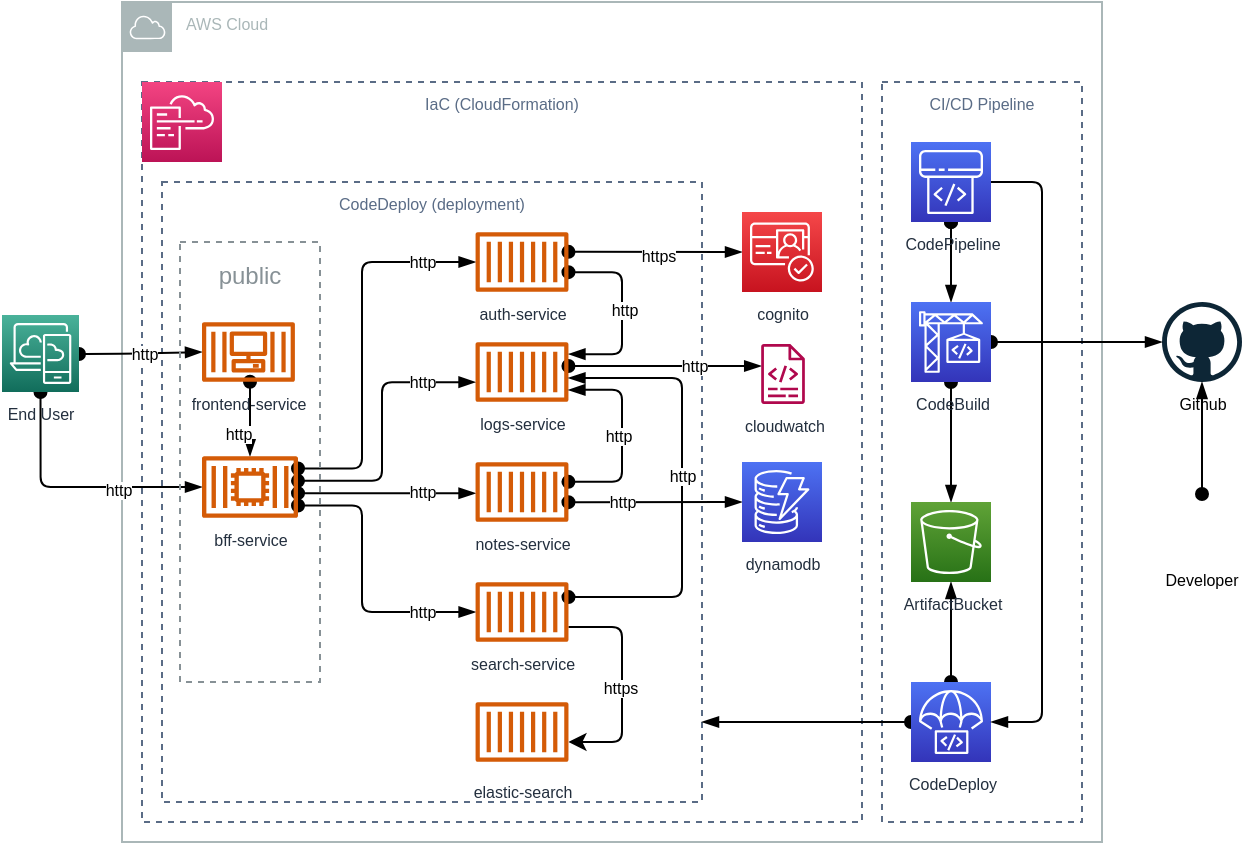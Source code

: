 <mxfile>
    <diagram name="Architecture" id="ViDdVU3fCNW2upOSIPjm">
        <mxGraphModel dx="446" dy="534" grid="1" gridSize="10" guides="1" tooltips="1" connect="1" arrows="1" fold="1" page="1" pageScale="1" pageWidth="827" pageHeight="1169" math="0" shadow="0">
            <root>
                <mxCell id="0"/>
                <mxCell id="1" parent="0"/>
                <mxCell id="VNNkjWeVyXdIB6SSBeoQ-76" value="AWS Cloud" style="sketch=0;outlineConnect=0;gradientColor=none;html=1;whiteSpace=wrap;fontSize=8;fontStyle=0;shape=mxgraph.aws4.group;grIcon=mxgraph.aws4.group_aws_cloud;strokeColor=#AAB7B8;fillColor=none;verticalAlign=top;align=left;spacingLeft=30;fontColor=#AAB7B8;dashed=0;fontFamily=Helvetica;" parent="1" vertex="1">
                    <mxGeometry x="340" y="230" width="490" height="420" as="geometry"/>
                </mxCell>
                <mxCell id="VNNkjWeVyXdIB6SSBeoQ-75" value="CI/CD Pipeline" style="fillColor=none;strokeColor=#5A6C86;dashed=1;verticalAlign=top;fontStyle=0;fontColor=#5A6C86;fontFamily=Helvetica;fontSize=8;" parent="1" vertex="1">
                    <mxGeometry x="720" y="270" width="100" height="370" as="geometry"/>
                </mxCell>
                <mxCell id="VNNkjWeVyXdIB6SSBeoQ-59" value="IaC (CloudFormation)" style="fillColor=none;strokeColor=#5A6C86;dashed=1;verticalAlign=top;fontStyle=0;fontColor=#5A6C86;fontFamily=Helvetica;fontSize=8;" parent="1" vertex="1">
                    <mxGeometry x="350" y="270" width="360" height="370" as="geometry"/>
                </mxCell>
                <mxCell id="VNNkjWeVyXdIB6SSBeoQ-67" value="CodeDeploy (deployment)" style="fillColor=none;strokeColor=#5A6C86;dashed=1;verticalAlign=top;fontStyle=0;fontColor=#5A6C86;fontFamily=Helvetica;fontSize=8;" parent="1" vertex="1">
                    <mxGeometry x="360" y="320" width="270" height="310" as="geometry"/>
                </mxCell>
                <mxCell id="VNNkjWeVyXdIB6SSBeoQ-16" style="edgeStyle=orthogonalEdgeStyle;shape=connector;orthogonalLoop=1;jettySize=auto;html=1;exitX=0.5;exitY=1;exitDx=0;exitDy=0;exitPerimeter=0;labelBackgroundColor=default;strokeColor=default;fontFamily=Helvetica;fontSize=8;fontColor=default;endArrow=blockThin;entryX=0;entryY=0.5;entryDx=0;entryDy=0;entryPerimeter=0;rounded=1;startArrow=oval;startFill=1;arcSize=10;endFill=1;" parent="1" source="VNNkjWeVyXdIB6SSBeoQ-1" target="VNNkjWeVyXdIB6SSBeoQ-6" edge="1">
                    <mxGeometry relative="1" as="geometry"/>
                </mxCell>
                <mxCell id="VNNkjWeVyXdIB6SSBeoQ-44" value="http" style="edgeLabel;html=1;align=center;verticalAlign=middle;resizable=0;points=[];fontSize=8;fontFamily=Helvetica;fontColor=default;" parent="VNNkjWeVyXdIB6SSBeoQ-16" vertex="1" connectable="0">
                    <mxGeometry x="0.331" y="-1" relative="1" as="geometry">
                        <mxPoint as="offset"/>
                    </mxGeometry>
                </mxCell>
                <mxCell id="VNNkjWeVyXdIB6SSBeoQ-17" style="edgeStyle=orthogonalEdgeStyle;shape=connector;rounded=1;orthogonalLoop=1;jettySize=auto;html=1;labelBackgroundColor=default;strokeColor=default;fontFamily=Helvetica;fontSize=8;fontColor=default;startArrow=oval;startFill=1;endArrow=blockThin;endFill=1;" parent="1" source="VNNkjWeVyXdIB6SSBeoQ-1" target="VNNkjWeVyXdIB6SSBeoQ-4" edge="1">
                    <mxGeometry relative="1" as="geometry"/>
                </mxCell>
                <mxCell id="VNNkjWeVyXdIB6SSBeoQ-43" value="http" style="edgeLabel;html=1;align=center;verticalAlign=middle;resizable=0;points=[];fontSize=8;fontFamily=Helvetica;fontColor=default;" parent="VNNkjWeVyXdIB6SSBeoQ-17" vertex="1" connectable="0">
                    <mxGeometry x="-0.002" y="-1" relative="1" as="geometry">
                        <mxPoint as="offset"/>
                    </mxGeometry>
                </mxCell>
                <mxCell id="VNNkjWeVyXdIB6SSBeoQ-1" value="End User" style="sketch=0;points=[[0,0,0],[0.25,0,0],[0.5,0,0],[0.75,0,0],[1,0,0],[0,1,0],[0.25,1,0],[0.5,1,0],[0.75,1,0],[1,1,0],[0,0.25,0],[0,0.5,0],[0,0.75,0],[1,0.25,0],[1,0.5,0],[1,0.75,0]];outlineConnect=0;fontColor=#232F3E;gradientColor=#4AB29A;gradientDirection=north;fillColor=#116D5B;strokeColor=#ffffff;dashed=0;verticalLabelPosition=bottom;verticalAlign=top;align=center;html=1;fontSize=8;fontStyle=0;aspect=fixed;shape=mxgraph.aws4.resourceIcon;resIcon=mxgraph.aws4.desktop_and_app_streaming;snapToPoint=1;" parent="1" vertex="1">
                    <mxGeometry x="280" y="386.5" width="38.5" height="38.5" as="geometry"/>
                </mxCell>
                <mxCell id="VNNkjWeVyXdIB6SSBeoQ-54" style="edgeStyle=orthogonalEdgeStyle;shape=connector;rounded=1;orthogonalLoop=1;jettySize=auto;html=1;labelBackgroundColor=default;strokeColor=default;fontFamily=Helvetica;fontSize=8;fontColor=default;startArrow=oval;startFill=1;endArrow=blockThin;endFill=1;entryX=0.5;entryY=0;entryDx=0;entryDy=0;entryPerimeter=0;" parent="1" source="VNNkjWeVyXdIB6SSBeoQ-4" target="VNNkjWeVyXdIB6SSBeoQ-6" edge="1">
                    <mxGeometry relative="1" as="geometry">
                        <Array as="points">
                            <mxPoint x="404" y="410"/>
                        </Array>
                    </mxGeometry>
                </mxCell>
                <mxCell id="VNNkjWeVyXdIB6SSBeoQ-55" value="http" style="edgeLabel;html=1;align=center;verticalAlign=middle;resizable=0;points=[];fontSize=8;fontFamily=Helvetica;fontColor=default;" parent="VNNkjWeVyXdIB6SSBeoQ-54" vertex="1" connectable="0">
                    <mxGeometry x="0.554" y="1" relative="1" as="geometry">
                        <mxPoint x="-7" y="-3" as="offset"/>
                    </mxGeometry>
                </mxCell>
                <mxCell id="VNNkjWeVyXdIB6SSBeoQ-4" value="frontend-service" style="sketch=0;outlineConnect=0;fontColor=#232F3E;gradientColor=none;fillColor=#D45B07;strokeColor=none;dashed=0;verticalLabelPosition=bottom;verticalAlign=top;align=center;html=1;fontSize=8;fontStyle=0;aspect=fixed;pointerEvents=1;shape=mxgraph.aws4.container_3;snapToPoint=1;" parent="1" vertex="1">
                    <mxGeometry x="380" y="390" width="46.45" height="30" as="geometry"/>
                </mxCell>
                <mxCell id="VNNkjWeVyXdIB6SSBeoQ-18" style="edgeStyle=orthogonalEdgeStyle;shape=connector;rounded=1;orthogonalLoop=1;jettySize=auto;html=1;labelBackgroundColor=default;strokeColor=default;fontFamily=Helvetica;fontSize=8;fontColor=default;startArrow=oval;startFill=1;endArrow=blockThin;endFill=1;arcSize=10;exitX=1;exitY=0.2;exitDx=0;exitDy=0;exitPerimeter=0;entryX=0;entryY=0.5;entryDx=0;entryDy=0;entryPerimeter=0;" parent="1" source="VNNkjWeVyXdIB6SSBeoQ-6" target="VNNkjWeVyXdIB6SSBeoQ-11" edge="1">
                    <mxGeometry relative="1" as="geometry">
                        <Array as="points">
                            <mxPoint x="460" y="463"/>
                            <mxPoint x="460" y="360"/>
                        </Array>
                    </mxGeometry>
                </mxCell>
                <mxCell id="VNNkjWeVyXdIB6SSBeoQ-49" value="http" style="edgeLabel;html=1;align=center;verticalAlign=middle;resizable=0;points=[];fontSize=8;fontFamily=Helvetica;fontColor=default;" parent="VNNkjWeVyXdIB6SSBeoQ-18" vertex="1" connectable="0">
                    <mxGeometry x="0.63" y="-1" relative="1" as="geometry">
                        <mxPoint x="9" y="-1" as="offset"/>
                    </mxGeometry>
                </mxCell>
                <mxCell id="VNNkjWeVyXdIB6SSBeoQ-23" style="edgeStyle=orthogonalEdgeStyle;shape=connector;rounded=1;orthogonalLoop=1;jettySize=auto;html=1;labelBackgroundColor=default;strokeColor=default;fontFamily=Helvetica;fontSize=8;fontColor=default;startArrow=oval;startFill=1;endArrow=blockThin;endFill=1;exitX=1;exitY=0.4;exitDx=0;exitDy=0;exitPerimeter=0;arcSize=10;entryX=0;entryY=0.67;entryDx=0;entryDy=0;entryPerimeter=0;" parent="1" source="VNNkjWeVyXdIB6SSBeoQ-6" target="VNNkjWeVyXdIB6SSBeoQ-19" edge="1">
                    <mxGeometry relative="1" as="geometry">
                        <Array as="points">
                            <mxPoint x="470" y="469"/>
                            <mxPoint x="470" y="420"/>
                        </Array>
                    </mxGeometry>
                </mxCell>
                <mxCell id="VNNkjWeVyXdIB6SSBeoQ-48" value="http" style="edgeLabel;html=1;align=center;verticalAlign=middle;resizable=0;points=[];fontSize=8;fontFamily=Helvetica;fontColor=default;" parent="VNNkjWeVyXdIB6SSBeoQ-23" vertex="1" connectable="0">
                    <mxGeometry x="0.59" relative="1" as="geometry">
                        <mxPoint x="1" as="offset"/>
                    </mxGeometry>
                </mxCell>
                <mxCell id="VNNkjWeVyXdIB6SSBeoQ-24" style="edgeStyle=orthogonalEdgeStyle;shape=connector;rounded=1;orthogonalLoop=1;jettySize=auto;html=1;labelBackgroundColor=default;strokeColor=default;fontFamily=Helvetica;fontSize=8;fontColor=default;startArrow=oval;startFill=1;endArrow=blockThin;endFill=1;arcSize=10;exitX=1;exitY=0.6;exitDx=0;exitDy=0;exitPerimeter=0;" parent="1" source="VNNkjWeVyXdIB6SSBeoQ-6" target="VNNkjWeVyXdIB6SSBeoQ-20" edge="1">
                    <mxGeometry relative="1" as="geometry">
                        <Array as="points">
                            <mxPoint x="470" y="476"/>
                            <mxPoint x="470" y="476"/>
                        </Array>
                    </mxGeometry>
                </mxCell>
                <mxCell id="VNNkjWeVyXdIB6SSBeoQ-47" value="http" style="edgeLabel;html=1;align=center;verticalAlign=middle;resizable=0;points=[];fontSize=8;fontFamily=Helvetica;fontColor=default;" parent="VNNkjWeVyXdIB6SSBeoQ-24" vertex="1" connectable="0">
                    <mxGeometry x="0.459" y="-1" relative="1" as="geometry">
                        <mxPoint x="-3" y="-2" as="offset"/>
                    </mxGeometry>
                </mxCell>
                <mxCell id="VNNkjWeVyXdIB6SSBeoQ-27" style="edgeStyle=orthogonalEdgeStyle;shape=connector;rounded=1;orthogonalLoop=1;jettySize=auto;html=1;exitX=1;exitY=0.8;exitDx=0;exitDy=0;exitPerimeter=0;labelBackgroundColor=default;strokeColor=default;fontFamily=Helvetica;fontSize=8;fontColor=default;startArrow=oval;startFill=1;endArrow=blockThin;endFill=1;arcSize=10;" parent="1" source="VNNkjWeVyXdIB6SSBeoQ-6" target="VNNkjWeVyXdIB6SSBeoQ-22" edge="1">
                    <mxGeometry relative="1" as="geometry">
                        <Array as="points">
                            <mxPoint x="460" y="482"/>
                            <mxPoint x="460" y="535"/>
                        </Array>
                    </mxGeometry>
                </mxCell>
                <mxCell id="VNNkjWeVyXdIB6SSBeoQ-46" value="http" style="edgeLabel;html=1;align=center;verticalAlign=middle;resizable=0;points=[];fontSize=8;fontFamily=Helvetica;fontColor=default;" parent="VNNkjWeVyXdIB6SSBeoQ-27" vertex="1" connectable="0">
                    <mxGeometry x="0.68" y="-1" relative="1" as="geometry">
                        <mxPoint x="-4" y="-1" as="offset"/>
                    </mxGeometry>
                </mxCell>
                <mxCell id="VNNkjWeVyXdIB6SSBeoQ-6" value="bff-service" style="sketch=0;outlineConnect=0;fontColor=#232F3E;gradientColor=none;fillColor=#D45B07;strokeColor=none;dashed=0;verticalLabelPosition=bottom;verticalAlign=top;align=center;html=1;fontSize=8;fontStyle=0;aspect=fixed;pointerEvents=1;shape=mxgraph.aws4.container_2;snapToPoint=1;points=[[0,0.16,0,0,0],[0,0.32,0,0,0],[0,0.52,0,0,0],[0,0.68,0,0,0],[0,0.84,0,0,0],[0.17,0,0,0,0],[0.33,0,0,0,0],[0.5,0,0,0,0],[0.67,0,0,0,0],[0.83,0,0,0,0],[1,0.2,0,0,0],[1,0.4,0,0,0],[1,0.6,0,0,0],[1,0.8,0,0,0]];" parent="1" vertex="1">
                    <mxGeometry x="380" y="457" width="48" height="31" as="geometry"/>
                </mxCell>
                <mxCell id="VNNkjWeVyXdIB6SSBeoQ-32" style="edgeStyle=orthogonalEdgeStyle;shape=connector;rounded=1;orthogonalLoop=1;jettySize=auto;html=1;labelBackgroundColor=default;strokeColor=default;fontFamily=Helvetica;fontSize=8;fontColor=default;startArrow=oval;startFill=1;endArrow=blockThin;endFill=1;arcSize=10;exitX=1;exitY=0.33;exitDx=0;exitDy=0;exitPerimeter=0;entryX=0;entryY=0.5;entryDx=0;entryDy=0;entryPerimeter=0;" parent="1" source="VNNkjWeVyXdIB6SSBeoQ-11" target="VNNkjWeVyXdIB6SSBeoQ-14" edge="1">
                    <mxGeometry relative="1" as="geometry">
                        <Array as="points">
                            <mxPoint x="650" y="355"/>
                        </Array>
                    </mxGeometry>
                </mxCell>
                <mxCell id="VNNkjWeVyXdIB6SSBeoQ-33" value="https" style="edgeLabel;html=1;align=center;verticalAlign=middle;resizable=0;points=[];fontSize=8;fontFamily=Helvetica;fontColor=default;" parent="VNNkjWeVyXdIB6SSBeoQ-32" vertex="1" connectable="0">
                    <mxGeometry x="0.028" y="-2" relative="1" as="geometry">
                        <mxPoint as="offset"/>
                    </mxGeometry>
                </mxCell>
                <mxCell id="VNNkjWeVyXdIB6SSBeoQ-36" style="edgeStyle=orthogonalEdgeStyle;shape=connector;rounded=1;orthogonalLoop=1;jettySize=auto;html=1;entryX=1;entryY=0.2;entryDx=0;entryDy=0;entryPerimeter=0;labelBackgroundColor=default;strokeColor=default;fontFamily=Helvetica;fontSize=8;fontColor=default;startArrow=oval;startFill=1;endArrow=blockThin;endFill=1;arcSize=10;exitX=1;exitY=0.67;exitDx=0;exitDy=0;exitPerimeter=0;" parent="1" source="VNNkjWeVyXdIB6SSBeoQ-11" target="VNNkjWeVyXdIB6SSBeoQ-19" edge="1">
                    <mxGeometry relative="1" as="geometry">
                        <Array as="points">
                            <mxPoint x="590" y="365"/>
                            <mxPoint x="590" y="406"/>
                        </Array>
                    </mxGeometry>
                </mxCell>
                <mxCell id="VNNkjWeVyXdIB6SSBeoQ-50" value="http" style="edgeLabel;html=1;align=center;verticalAlign=middle;resizable=0;points=[];fontSize=8;fontFamily=Helvetica;fontColor=default;" parent="VNNkjWeVyXdIB6SSBeoQ-36" vertex="1" connectable="0">
                    <mxGeometry x="-0.05" y="1" relative="1" as="geometry">
                        <mxPoint as="offset"/>
                    </mxGeometry>
                </mxCell>
                <mxCell id="VNNkjWeVyXdIB6SSBeoQ-11" value="auth-service" style="sketch=0;outlineConnect=0;fontColor=#232F3E;gradientColor=none;fillColor=#D45B07;strokeColor=none;dashed=0;verticalLabelPosition=bottom;verticalAlign=top;align=center;html=1;fontSize=8;fontStyle=0;aspect=fixed;pointerEvents=1;shape=mxgraph.aws4.container_1;points=[[0,0.17,0,0,0],[0,0.33,0,0,0],[0,0.5,0,0,0],[0,0.67,0,0,0],[0,0.83,0,0,0],[1,0.33,0,0,0],[1,0.67,0,0,0]];" parent="1" vertex="1">
                    <mxGeometry x="516.79" y="345" width="46.44" height="30" as="geometry"/>
                </mxCell>
                <mxCell id="VNNkjWeVyXdIB6SSBeoQ-14" value="cognito" style="sketch=0;points=[[0,0,0],[0.25,0,0],[0.5,0,0],[0.75,0,0],[1,0,0],[0,1,0],[0.25,1,0],[0.5,1,0],[0.75,1,0],[1,1,0],[0,0.25,0],[0,0.5,0],[0,0.75,0],[1,0.25,0],[1,0.5,0],[1,0.75,0]];outlineConnect=0;fontColor=#232F3E;gradientColor=#F54749;gradientDirection=north;fillColor=#C7131F;strokeColor=#ffffff;dashed=0;verticalLabelPosition=bottom;verticalAlign=top;align=center;html=1;fontSize=8;fontStyle=0;aspect=fixed;shape=mxgraph.aws4.resourceIcon;resIcon=mxgraph.aws4.cognito;fontFamily=Helvetica;" parent="1" vertex="1">
                    <mxGeometry x="650" y="335" width="40" height="40" as="geometry"/>
                </mxCell>
                <mxCell id="VNNkjWeVyXdIB6SSBeoQ-40" style="edgeStyle=orthogonalEdgeStyle;shape=connector;rounded=1;orthogonalLoop=1;jettySize=auto;html=1;labelBackgroundColor=default;strokeColor=default;fontFamily=Helvetica;fontSize=8;fontColor=default;startArrow=oval;startFill=1;endArrow=blockThin;endFill=1;exitX=1;exitY=0.4;exitDx=0;exitDy=0;exitPerimeter=0;arcSize=10;" parent="1" source="VNNkjWeVyXdIB6SSBeoQ-19" target="VNNkjWeVyXdIB6SSBeoQ-39" edge="1">
                    <mxGeometry relative="1" as="geometry">
                        <Array as="points">
                            <mxPoint x="670" y="412"/>
                            <mxPoint x="670" y="412"/>
                        </Array>
                    </mxGeometry>
                </mxCell>
                <mxCell id="XZUPAo8GXQ_Ro02G_9b--6" value="http" style="edgeLabel;html=1;align=center;verticalAlign=middle;resizable=0;points=[];fontSize=8;" parent="VNNkjWeVyXdIB6SSBeoQ-40" vertex="1" connectable="0">
                    <mxGeometry x="0.305" relative="1" as="geometry">
                        <mxPoint as="offset"/>
                    </mxGeometry>
                </mxCell>
                <mxCell id="VNNkjWeVyXdIB6SSBeoQ-19" value="logs-service" style="sketch=0;outlineConnect=0;fontColor=#232F3E;gradientColor=none;fillColor=#D45B07;strokeColor=none;dashed=0;verticalLabelPosition=bottom;verticalAlign=top;align=center;html=1;fontSize=8;fontStyle=0;aspect=fixed;pointerEvents=1;shape=mxgraph.aws4.container_1;fontFamily=Helvetica;points=[[0,0.33,0,0,0],[0,0.67,0,0,0],[0.99,0.2,0,0,0],[0.99,0.4,0,0,0],[0.99,0.6,0,0,0],[0.99,0.8,0,0,0]];" parent="1" vertex="1">
                    <mxGeometry x="516.77" y="400" width="46.45" height="30" as="geometry"/>
                </mxCell>
                <mxCell id="VNNkjWeVyXdIB6SSBeoQ-37" style="edgeStyle=orthogonalEdgeStyle;shape=connector;rounded=1;orthogonalLoop=1;jettySize=auto;html=1;entryX=1;entryY=0.8;entryDx=0;entryDy=0;entryPerimeter=0;labelBackgroundColor=default;strokeColor=default;fontFamily=Helvetica;fontSize=8;fontColor=default;startArrow=oval;startFill=1;endArrow=blockThin;endFill=1;exitX=1;exitY=0.33;exitDx=0;exitDy=0;exitPerimeter=0;arcSize=10;" parent="1" source="VNNkjWeVyXdIB6SSBeoQ-20" target="VNNkjWeVyXdIB6SSBeoQ-19" edge="1">
                    <mxGeometry relative="1" as="geometry">
                        <Array as="points">
                            <mxPoint x="590" y="470"/>
                            <mxPoint x="590" y="424"/>
                        </Array>
                    </mxGeometry>
                </mxCell>
                <mxCell id="VNNkjWeVyXdIB6SSBeoQ-53" value="http" style="edgeLabel;html=1;align=center;verticalAlign=middle;resizable=0;points=[];fontSize=8;fontFamily=Helvetica;fontColor=default;" parent="VNNkjWeVyXdIB6SSBeoQ-37" vertex="1" connectable="0">
                    <mxGeometry x="0.001" y="2" relative="1" as="geometry">
                        <mxPoint as="offset"/>
                    </mxGeometry>
                </mxCell>
                <mxCell id="VNNkjWeVyXdIB6SSBeoQ-56" style="edgeStyle=orthogonalEdgeStyle;shape=connector;rounded=1;orthogonalLoop=1;jettySize=auto;html=1;exitX=1;exitY=0.67;exitDx=0;exitDy=0;exitPerimeter=0;entryX=0;entryY=0.5;entryDx=0;entryDy=0;entryPerimeter=0;labelBackgroundColor=default;strokeColor=default;fontFamily=Helvetica;fontSize=8;fontColor=default;startArrow=oval;startFill=1;endArrow=blockThin;endFill=1;arcSize=10;" parent="1" source="VNNkjWeVyXdIB6SSBeoQ-20" target="VNNkjWeVyXdIB6SSBeoQ-45" edge="1">
                    <mxGeometry relative="1" as="geometry">
                        <Array as="points">
                            <mxPoint x="650" y="480"/>
                        </Array>
                    </mxGeometry>
                </mxCell>
                <mxCell id="VNNkjWeVyXdIB6SSBeoQ-57" value="http" style="edgeLabel;html=1;align=center;verticalAlign=middle;resizable=0;points=[];fontSize=8;fontFamily=Helvetica;fontColor=default;" parent="VNNkjWeVyXdIB6SSBeoQ-56" vertex="1" connectable="0">
                    <mxGeometry x="0.412" relative="1" as="geometry">
                        <mxPoint x="-35" as="offset"/>
                    </mxGeometry>
                </mxCell>
                <mxCell id="VNNkjWeVyXdIB6SSBeoQ-20" value="notes-service" style="sketch=0;outlineConnect=0;fontColor=#232F3E;gradientColor=none;fillColor=#D45B07;strokeColor=none;dashed=0;verticalLabelPosition=bottom;verticalAlign=top;align=center;html=1;fontSize=8;fontStyle=0;aspect=fixed;pointerEvents=1;shape=mxgraph.aws4.container_1;fontFamily=Helvetica;points=[[1,0.33,0,0,0],[1,0.67,0,0,0]];" parent="1" vertex="1">
                    <mxGeometry x="516.77" y="460" width="46.45" height="30" as="geometry"/>
                </mxCell>
                <mxCell id="VNNkjWeVyXdIB6SSBeoQ-38" style="edgeStyle=orthogonalEdgeStyle;shape=connector;rounded=1;orthogonalLoop=1;jettySize=auto;html=1;entryX=1;entryY=0.6;entryDx=0;entryDy=0;entryPerimeter=0;labelBackgroundColor=default;strokeColor=default;fontFamily=Helvetica;fontSize=8;fontColor=default;startArrow=oval;startFill=1;endArrow=blockThin;endFill=1;arcSize=10;exitX=1;exitY=0.25;exitDx=0;exitDy=0;exitPerimeter=0;" parent="1" source="VNNkjWeVyXdIB6SSBeoQ-22" target="VNNkjWeVyXdIB6SSBeoQ-19" edge="1">
                    <mxGeometry relative="1" as="geometry">
                        <Array as="points">
                            <mxPoint x="620" y="528"/>
                            <mxPoint x="620" y="418"/>
                        </Array>
                    </mxGeometry>
                </mxCell>
                <mxCell id="VNNkjWeVyXdIB6SSBeoQ-52" value="http" style="edgeLabel;html=1;align=center;verticalAlign=middle;resizable=0;points=[];fontSize=8;fontFamily=Helvetica;fontColor=default;" parent="VNNkjWeVyXdIB6SSBeoQ-38" vertex="1" connectable="0">
                    <mxGeometry x="-0.008" relative="1" as="geometry">
                        <mxPoint y="-7" as="offset"/>
                    </mxGeometry>
                </mxCell>
                <mxCell id="XZUPAo8GXQ_Ro02G_9b--4" style="edgeStyle=orthogonalEdgeStyle;rounded=1;orthogonalLoop=1;jettySize=auto;html=1;exitX=1;exitY=0.75;exitDx=0;exitDy=0;exitPerimeter=0;fontSize=8;arcSize=10;" parent="1" source="VNNkjWeVyXdIB6SSBeoQ-22" target="XZUPAo8GXQ_Ro02G_9b--3" edge="1">
                    <mxGeometry relative="1" as="geometry">
                        <Array as="points">
                            <mxPoint x="590" y="543"/>
                            <mxPoint x="590" y="600"/>
                        </Array>
                    </mxGeometry>
                </mxCell>
                <mxCell id="XZUPAo8GXQ_Ro02G_9b--5" value="https" style="edgeLabel;html=1;align=center;verticalAlign=middle;resizable=0;points=[];fontSize=8;" parent="XZUPAo8GXQ_Ro02G_9b--4" vertex="1" connectable="0">
                    <mxGeometry x="0.037" y="-1" relative="1" as="geometry">
                        <mxPoint as="offset"/>
                    </mxGeometry>
                </mxCell>
                <mxCell id="VNNkjWeVyXdIB6SSBeoQ-22" value="search-service" style="sketch=0;outlineConnect=0;fontColor=#232F3E;gradientColor=none;fillColor=#D45B07;strokeColor=none;dashed=0;verticalLabelPosition=bottom;verticalAlign=top;align=center;html=1;fontSize=8;fontStyle=0;aspect=fixed;pointerEvents=1;shape=mxgraph.aws4.container_1;fontFamily=Helvetica;points=[[1,0.25,0,0,0],[1,0.5,0,0,0],[1,0.75,0,0,0]];" parent="1" vertex="1">
                    <mxGeometry x="516.79" y="520" width="46.45" height="30" as="geometry"/>
                </mxCell>
                <mxCell id="VNNkjWeVyXdIB6SSBeoQ-39" value="cloudwatch" style="sketch=0;outlineConnect=0;fontColor=#232F3E;gradientColor=none;fillColor=#B0084D;strokeColor=none;dashed=0;verticalLabelPosition=bottom;verticalAlign=top;align=center;html=1;fontSize=8;fontStyle=0;aspect=fixed;pointerEvents=1;shape=mxgraph.aws4.logs;fontFamily=Helvetica;" parent="1" vertex="1">
                    <mxGeometry x="650.34" y="401" width="40.34" height="30" as="geometry"/>
                </mxCell>
                <mxCell id="VNNkjWeVyXdIB6SSBeoQ-45" value="dynamodb" style="sketch=0;points=[[0,0,0],[0.25,0,0],[0.5,0,0],[0.75,0,0],[1,0,0],[0,1,0],[0.25,1,0],[0.5,1,0],[0.75,1,0],[1,1,0],[0,0.25,0],[0,0.5,0],[0,0.75,0],[1,0.25,0],[1,0.5,0],[1,0.75,0]];outlineConnect=0;fontColor=#232F3E;gradientColor=#4D72F3;gradientDirection=north;fillColor=#3334B9;strokeColor=#ffffff;dashed=0;verticalLabelPosition=bottom;verticalAlign=top;align=center;html=1;fontSize=8;fontStyle=0;aspect=fixed;shape=mxgraph.aws4.resourceIcon;resIcon=mxgraph.aws4.dynamodb;fontFamily=Helvetica;" parent="1" vertex="1">
                    <mxGeometry x="650" y="460" width="40" height="40" as="geometry"/>
                </mxCell>
                <mxCell id="VNNkjWeVyXdIB6SSBeoQ-58" value="" style="sketch=0;points=[[0,0,0],[0.25,0,0],[0.5,0,0],[0.75,0,0],[1,0,0],[0,1,0],[0.25,1,0],[0.5,1,0],[0.75,1,0],[1,1,0],[0,0.25,0],[0,0.5,0],[0,0.75,0],[1,0.25,0],[1,0.5,0],[1,0.75,0]];points=[[0,0,0],[0.25,0,0],[0.5,0,0],[0.75,0,0],[1,0,0],[0,1,0],[0.25,1,0],[0.5,1,0],[0.75,1,0],[1,1,0],[0,0.25,0],[0,0.5,0],[0,0.75,0],[1,0.25,0],[1,0.5,0],[1,0.75,0]];outlineConnect=0;fontColor=#232F3E;gradientColor=#F34482;gradientDirection=north;fillColor=#BC1356;strokeColor=#ffffff;dashed=0;verticalLabelPosition=bottom;verticalAlign=top;align=center;html=1;fontSize=8;fontStyle=0;aspect=fixed;shape=mxgraph.aws4.resourceIcon;resIcon=mxgraph.aws4.cloudformation;fontFamily=Helvetica;" parent="1" vertex="1">
                    <mxGeometry x="350" y="270" width="40" height="40" as="geometry"/>
                </mxCell>
                <mxCell id="VNNkjWeVyXdIB6SSBeoQ-70" style="edgeStyle=orthogonalEdgeStyle;shape=connector;rounded=1;orthogonalLoop=1;jettySize=auto;html=1;labelBackgroundColor=default;strokeColor=default;fontFamily=Helvetica;fontSize=8;fontColor=default;startArrow=oval;startFill=1;endArrow=blockThin;endFill=1;arcSize=10;" parent="1" source="VNNkjWeVyXdIB6SSBeoQ-60" target="VNNkjWeVyXdIB6SSBeoQ-66" edge="1">
                    <mxGeometry relative="1" as="geometry"/>
                </mxCell>
                <mxCell id="VNNkjWeVyXdIB6SSBeoQ-72" style="edgeStyle=orthogonalEdgeStyle;shape=connector;rounded=1;orthogonalLoop=1;jettySize=auto;html=1;labelBackgroundColor=default;strokeColor=default;fontFamily=Helvetica;fontSize=8;fontColor=default;startArrow=oval;startFill=1;endArrow=blockThin;endFill=1;arcSize=10;exitX=0;exitY=0.5;exitDx=0;exitDy=0;exitPerimeter=0;entryX=1;entryY=0.871;entryDx=0;entryDy=0;entryPerimeter=0;" parent="1" source="VNNkjWeVyXdIB6SSBeoQ-60" target="VNNkjWeVyXdIB6SSBeoQ-67" edge="1">
                    <mxGeometry relative="1" as="geometry">
                        <mxPoint x="640" y="590" as="targetPoint"/>
                        <Array as="points">
                            <mxPoint x="700" y="590"/>
                            <mxPoint x="700" y="590"/>
                        </Array>
                    </mxGeometry>
                </mxCell>
                <mxCell id="VNNkjWeVyXdIB6SSBeoQ-60" value="CodeDeploy&lt;br style=&quot;font-size: 8px;&quot;&gt;" style="sketch=0;points=[[0,0,0],[0.25,0,0],[0.5,0,0],[0.75,0,0],[1,0,0],[0,1,0],[0.25,1,0],[0.5,1,0],[0.75,1,0],[1,1,0],[0,0.25,0],[0,0.5,0],[0,0.75,0],[1,0.25,0],[1,0.5,0],[1,0.75,0]];outlineConnect=0;fontColor=#232F3E;gradientColor=#4D72F3;gradientDirection=north;fillColor=#3334B9;strokeColor=#ffffff;dashed=0;verticalLabelPosition=bottom;verticalAlign=top;align=center;html=1;fontSize=8;fontStyle=0;aspect=fixed;shape=mxgraph.aws4.resourceIcon;resIcon=mxgraph.aws4.codedeploy;fontFamily=Helvetica;" parent="1" vertex="1">
                    <mxGeometry x="734.5" y="570" width="40" height="40" as="geometry"/>
                </mxCell>
                <mxCell id="VNNkjWeVyXdIB6SSBeoQ-62" value="Github" style="dashed=0;outlineConnect=0;html=1;align=center;labelPosition=center;verticalLabelPosition=bottom;verticalAlign=top;shape=mxgraph.weblogos.github;fontFamily=Helvetica;fontSize=8;fontColor=default;" parent="1" vertex="1">
                    <mxGeometry x="860" y="380" width="40" height="40" as="geometry"/>
                </mxCell>
                <mxCell id="VNNkjWeVyXdIB6SSBeoQ-64" style="edgeStyle=orthogonalEdgeStyle;shape=connector;rounded=1;orthogonalLoop=1;jettySize=auto;html=1;labelBackgroundColor=default;strokeColor=default;fontFamily=Helvetica;fontSize=8;fontColor=default;startArrow=oval;startFill=1;endArrow=blockThin;endFill=1;arcSize=10;" parent="1" source="VNNkjWeVyXdIB6SSBeoQ-63" target="VNNkjWeVyXdIB6SSBeoQ-65" edge="1">
                    <mxGeometry relative="1" as="geometry"/>
                </mxCell>
                <mxCell id="VNNkjWeVyXdIB6SSBeoQ-68" style="edgeStyle=orthogonalEdgeStyle;shape=connector;rounded=1;orthogonalLoop=1;jettySize=auto;html=1;labelBackgroundColor=default;strokeColor=default;fontFamily=Helvetica;fontSize=8;fontColor=default;startArrow=oval;startFill=1;endArrow=blockThin;endFill=1;arcSize=10;exitX=0.5;exitY=1;exitDx=0;exitDy=0;exitPerimeter=0;" parent="1" source="VNNkjWeVyXdIB6SSBeoQ-63" target="VNNkjWeVyXdIB6SSBeoQ-60" edge="1">
                    <mxGeometry relative="1" as="geometry">
                        <Array as="points">
                            <mxPoint x="755" y="320"/>
                            <mxPoint x="800" y="320"/>
                            <mxPoint x="800" y="590"/>
                        </Array>
                    </mxGeometry>
                </mxCell>
                <mxCell id="VNNkjWeVyXdIB6SSBeoQ-63" value="CodePipeline" style="sketch=0;points=[[0,0,0],[0.25,0,0],[0.5,0,0],[0.75,0,0],[1,0,0],[0,1,0],[0.25,1,0],[0.5,1,0],[0.75,1,0],[1,1,0],[0,0.25,0],[0,0.5,0],[0,0.75,0],[1,0.25,0],[1,0.5,0],[1,0.75,0]];outlineConnect=0;fontColor=#232F3E;gradientColor=#4D72F3;gradientDirection=north;fillColor=#3334B9;strokeColor=#ffffff;dashed=0;verticalLabelPosition=bottom;verticalAlign=top;align=center;html=1;fontSize=8;fontStyle=0;aspect=fixed;shape=mxgraph.aws4.resourceIcon;resIcon=mxgraph.aws4.codepipeline;fontFamily=Helvetica;" parent="1" vertex="1">
                    <mxGeometry x="734.5" y="300" width="40" height="40" as="geometry"/>
                </mxCell>
                <mxCell id="VNNkjWeVyXdIB6SSBeoQ-69" style="edgeStyle=orthogonalEdgeStyle;shape=connector;rounded=1;orthogonalLoop=1;jettySize=auto;html=1;entryX=0.5;entryY=0;entryDx=0;entryDy=0;entryPerimeter=0;labelBackgroundColor=default;strokeColor=default;fontFamily=Helvetica;fontSize=8;fontColor=default;startArrow=oval;startFill=1;endArrow=blockThin;endFill=1;arcSize=10;" parent="1" source="VNNkjWeVyXdIB6SSBeoQ-65" target="VNNkjWeVyXdIB6SSBeoQ-66" edge="1">
                    <mxGeometry relative="1" as="geometry"/>
                </mxCell>
                <mxCell id="VNNkjWeVyXdIB6SSBeoQ-79" style="edgeStyle=orthogonalEdgeStyle;shape=connector;rounded=1;orthogonalLoop=1;jettySize=auto;html=1;labelBackgroundColor=default;strokeColor=default;fontFamily=Helvetica;fontSize=8;fontColor=default;startArrow=oval;startFill=1;endArrow=blockThin;endFill=1;arcSize=10;" parent="1" source="VNNkjWeVyXdIB6SSBeoQ-65" target="VNNkjWeVyXdIB6SSBeoQ-62" edge="1">
                    <mxGeometry relative="1" as="geometry">
                        <Array as="points">
                            <mxPoint x="820" y="400"/>
                            <mxPoint x="820" y="400"/>
                        </Array>
                    </mxGeometry>
                </mxCell>
                <mxCell id="VNNkjWeVyXdIB6SSBeoQ-65" value="CodeBuild" style="sketch=0;points=[[0,0,0],[0.25,0,0],[0.5,0,0],[0.75,0,0],[1,0,0],[0,1,0],[0.25,1,0],[0.5,1,0],[0.75,1,0],[1,1,0],[0,0.25,0],[0,0.5,0],[0,0.75,0],[1,0.25,0],[1,0.5,0],[1,0.75,0]];outlineConnect=0;fontColor=#232F3E;gradientColor=#4D72F3;gradientDirection=north;fillColor=#3334B9;strokeColor=#ffffff;dashed=0;verticalLabelPosition=bottom;verticalAlign=top;align=center;html=1;fontSize=8;fontStyle=0;aspect=fixed;shape=mxgraph.aws4.resourceIcon;resIcon=mxgraph.aws4.codebuild;fontFamily=Helvetica;" parent="1" vertex="1">
                    <mxGeometry x="734.5" y="380" width="40" height="40" as="geometry"/>
                </mxCell>
                <mxCell id="VNNkjWeVyXdIB6SSBeoQ-66" value="ArtifactBucket" style="sketch=0;points=[[0,0,0],[0.25,0,0],[0.5,0,0],[0.75,0,0],[1,0,0],[0,1,0],[0.25,1,0],[0.5,1,0],[0.75,1,0],[1,1,0],[0,0.25,0],[0,0.5,0],[0,0.75,0],[1,0.25,0],[1,0.5,0],[1,0.75,0]];outlineConnect=0;fontColor=#232F3E;gradientColor=#60A337;gradientDirection=north;fillColor=#277116;strokeColor=#ffffff;dashed=0;verticalLabelPosition=bottom;verticalAlign=top;align=center;html=1;fontSize=8;fontStyle=0;aspect=fixed;shape=mxgraph.aws4.resourceIcon;resIcon=mxgraph.aws4.s3;fontFamily=Helvetica;" parent="1" vertex="1">
                    <mxGeometry x="734.5" y="480" width="40" height="40" as="geometry"/>
                </mxCell>
                <mxCell id="VNNkjWeVyXdIB6SSBeoQ-85" value="" style="edgeStyle=orthogonalEdgeStyle;shape=connector;rounded=1;orthogonalLoop=1;jettySize=auto;html=1;labelBackgroundColor=default;strokeColor=default;fontFamily=Helvetica;fontSize=8;fontColor=default;startArrow=oval;startFill=1;endArrow=blockThin;endFill=1;exitX=0.5;exitY=0.2;exitDx=0;exitDy=0;exitPerimeter=0;" parent="1" source="VNNkjWeVyXdIB6SSBeoQ-83" target="VNNkjWeVyXdIB6SSBeoQ-62" edge="1">
                    <mxGeometry relative="1" as="geometry">
                        <Array as="points"/>
                    </mxGeometry>
                </mxCell>
                <mxCell id="VNNkjWeVyXdIB6SSBeoQ-83" value="Developer" style="shape=image;verticalLabelPosition=bottom;labelBackgroundColor=default;verticalAlign=top;aspect=fixed;imageAspect=0;image=https://upload.wikimedia.org/wikipedia/commons/thumb/9/9a/Visual_Studio_Code_1.35_icon.svg/2048px-Visual_Studio_Code_1.35_icon.svg.png;fontSize=8;points=[[0,0.25,0,0,0],[0,0.5,0,0,0],[0,0.75,0,0,0],[0.25,0.35,0,0,0],[0.25,0.65,0,0,0],[0.5,0.2,0,0,0],[0.5,0.85,0,0,0],[0.75,0,0,0,0],[0.75,1,0,0,0],[1,0.1,0,0,0],[1,0.25,0,0,0],[1,0.5,0,0,0],[1,0.75,0,0,0],[1,0.9,0,0,0]];" parent="1" vertex="1">
                    <mxGeometry x="860" y="468" width="40" height="40" as="geometry"/>
                </mxCell>
                <mxCell id="XZUPAo8GXQ_Ro02G_9b--3" value="&lt;font style=&quot;font-size: 8px;&quot;&gt;elastic-search&lt;/font&gt;" style="sketch=0;outlineConnect=0;fontColor=#232F3E;gradientColor=none;fillColor=#D45B07;strokeColor=none;dashed=0;verticalLabelPosition=bottom;verticalAlign=top;align=center;html=1;fontSize=12;fontStyle=0;aspect=fixed;pointerEvents=1;shape=mxgraph.aws4.container_1;" parent="1" vertex="1">
                    <mxGeometry x="516.79" y="580" width="46.45" height="30" as="geometry"/>
                </mxCell>
                <mxCell id="2" value="public" style="outlineConnect=0;gradientColor=none;html=1;whiteSpace=wrap;fontSize=12;fontStyle=0;strokeColor=#879196;fillColor=none;verticalAlign=top;align=center;fontColor=#879196;dashed=1;spacingTop=3;" vertex="1" parent="1">
                    <mxGeometry x="369" y="350" width="70" height="220" as="geometry"/>
                </mxCell>
            </root>
        </mxGraphModel>
    </diagram>
</mxfile>